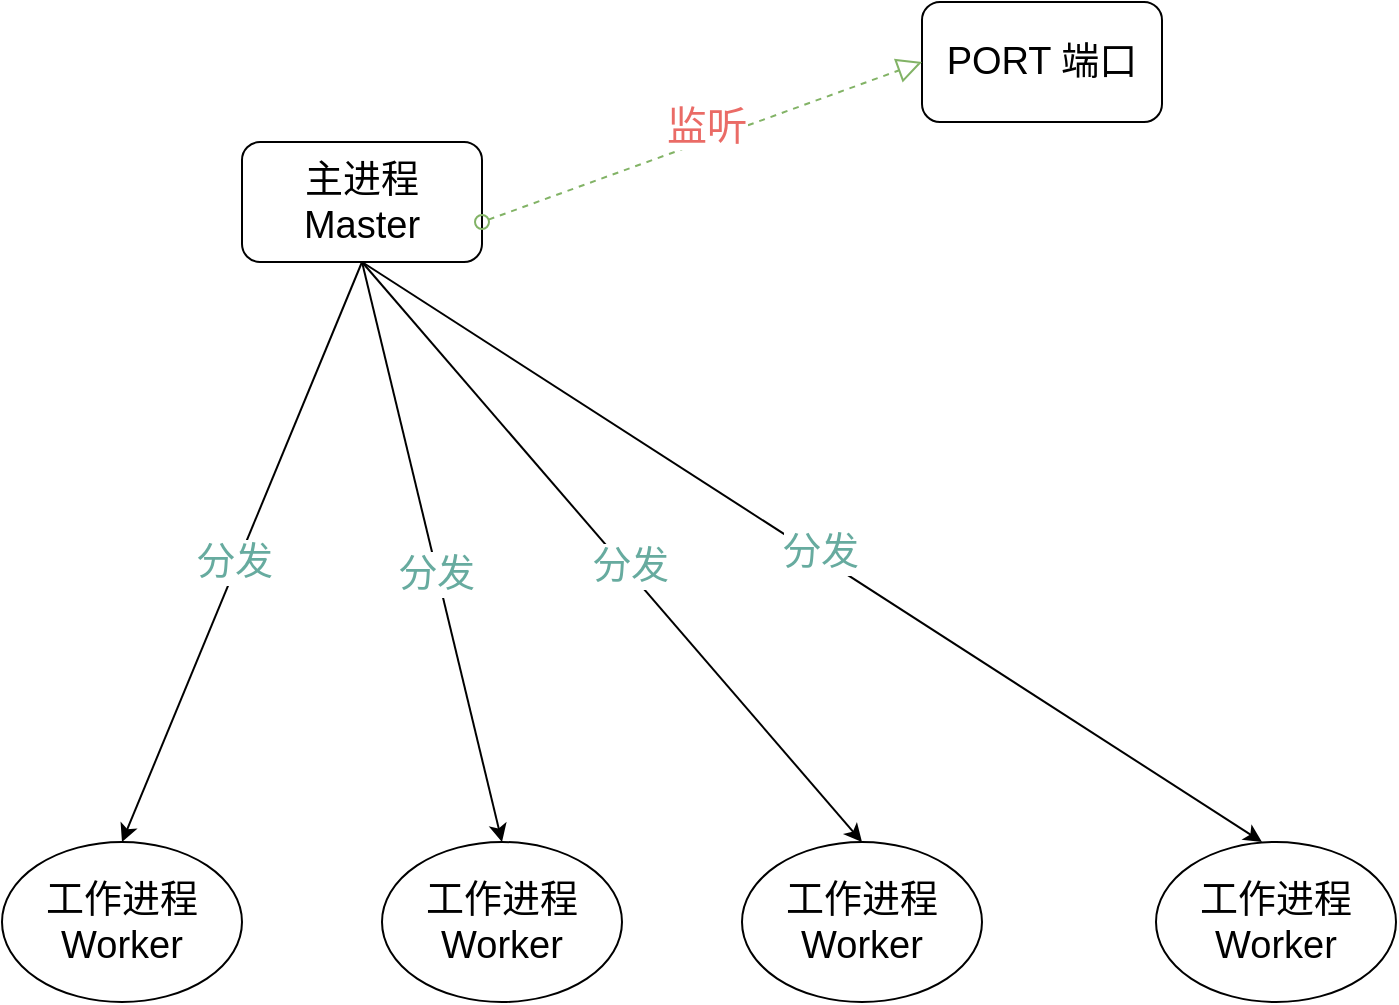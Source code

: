 <mxfile version="12.2.4" pages="1"><diagram id="hdCdDIkYu2gN71J9UzwY" name="Page-1"><mxGraphModel dx="1813" dy="617" grid="1" gridSize="10" guides="1" tooltips="1" connect="1" arrows="1" fold="1" page="1" pageScale="1" pageWidth="827" pageHeight="1169" math="0" shadow="0"><root><mxCell id="0"/><mxCell id="1" parent="0"/><mxCell id="2" value="主进程 Master" style="rounded=1;whiteSpace=wrap;html=1;fontSize=19;" parent="1" vertex="1"><mxGeometry x="80" y="120" width="120" height="60" as="geometry"/></mxCell><mxCell id="3" value="工作进程Worker" style="ellipse;whiteSpace=wrap;html=1;fontSize=19;" parent="1" vertex="1"><mxGeometry x="-40" y="470" width="120" height="80" as="geometry"/></mxCell><mxCell id="4" value="&lt;span style=&quot;font-size: 19px ; white-space: normal&quot;&gt;工作进程Worker&lt;/span&gt;" style="ellipse;whiteSpace=wrap;html=1;" parent="1" vertex="1"><mxGeometry x="150" y="470" width="120" height="80" as="geometry"/></mxCell><mxCell id="5" value="&lt;span style=&quot;font-size: 19px ; white-space: normal&quot;&gt;工作进程Worker&lt;/span&gt;" style="ellipse;whiteSpace=wrap;html=1;" parent="1" vertex="1"><mxGeometry x="330" y="470" width="120" height="80" as="geometry"/></mxCell><mxCell id="6" value="&lt;span style=&quot;font-size: 19px ; white-space: normal&quot;&gt;工作进程Worker&lt;/span&gt;" style="ellipse;whiteSpace=wrap;html=1;" parent="1" vertex="1"><mxGeometry x="537" y="470" width="120" height="80" as="geometry"/></mxCell><mxCell id="7" value="" style="endArrow=classic;html=1;exitX=0.5;exitY=1;exitDx=0;exitDy=0;entryX=0.5;entryY=0;entryDx=0;entryDy=0;" parent="1" source="2" target="3" edge="1"><mxGeometry width="50" height="50" relative="1" as="geometry"><mxPoint x="100" y="400" as="sourcePoint"/><mxPoint x="150" y="350" as="targetPoint"/></mxGeometry></mxCell><mxCell id="8" value="分发" style="text;html=1;resizable=0;points=[];align=center;verticalAlign=middle;labelBackgroundColor=#ffffff;fontSize=19;fontColor=#67AB9F;" parent="7" vertex="1" connectable="0"><mxGeometry x="0.035" y="-2" relative="1" as="geometry"><mxPoint as="offset"/></mxGeometry></mxCell><mxCell id="9" value="" style="endArrow=classic;html=1;entryX=0.5;entryY=0;entryDx=0;entryDy=0;" parent="1" target="4" edge="1"><mxGeometry width="50" height="50" relative="1" as="geometry"><mxPoint x="140" y="180" as="sourcePoint"/><mxPoint x="90" y="490" as="targetPoint"/></mxGeometry></mxCell><mxCell id="10" value="&lt;span style=&quot;color: rgb(103 , 171 , 159) ; font-size: 19px&quot;&gt;分发&lt;/span&gt;" style="text;html=1;resizable=0;points=[];align=center;verticalAlign=middle;labelBackgroundColor=#ffffff;" parent="9" vertex="1" connectable="0"><mxGeometry x="0.08" y="-1" relative="1" as="geometry"><mxPoint y="-1" as="offset"/></mxGeometry></mxCell><mxCell id="11" value="" style="endArrow=classic;html=1;exitX=0.5;exitY=1;exitDx=0;exitDy=0;entryX=0.5;entryY=0;entryDx=0;entryDy=0;" parent="1" source="2" edge="1"><mxGeometry width="50" height="50" relative="1" as="geometry"><mxPoint x="850" y="260" as="sourcePoint"/><mxPoint x="590" y="470" as="targetPoint"/></mxGeometry></mxCell><mxCell id="12" value="&lt;span style=&quot;color: rgb(103 , 171 , 159) ; font-size: 19px&quot;&gt;分发&lt;/span&gt;" style="text;html=1;resizable=0;points=[];align=center;verticalAlign=middle;labelBackgroundColor=#ffffff;" parent="11" vertex="1" connectable="0"><mxGeometry x="0.013" y="2" relative="1" as="geometry"><mxPoint as="offset"/></mxGeometry></mxCell><mxCell id="13" value="" style="endArrow=classic;html=1;entryX=0.5;entryY=0;entryDx=0;entryDy=0;" parent="1" target="5" edge="1"><mxGeometry width="50" height="50" relative="1" as="geometry"><mxPoint x="140" y="180" as="sourcePoint"/><mxPoint x="-10" y="460" as="targetPoint"/></mxGeometry></mxCell><mxCell id="14" value="&lt;span style=&quot;color: rgb(103 , 171 , 159) ; font-size: 19px&quot;&gt;分发&lt;/span&gt;" style="text;html=1;resizable=0;points=[];align=center;verticalAlign=middle;labelBackgroundColor=#ffffff;" parent="13" vertex="1" connectable="0"><mxGeometry x="0.05" y="3" relative="1" as="geometry"><mxPoint y="1" as="offset"/></mxGeometry></mxCell><mxCell id="15" value="&lt;font style=&quot;font-size: 19px&quot;&gt;PORT 端口&lt;/font&gt;" style="rounded=1;whiteSpace=wrap;html=1;" parent="1" vertex="1"><mxGeometry x="420" y="50" width="120" height="60" as="geometry"/></mxCell><mxCell id="16" value="" style="startArrow=oval;startFill=0;startSize=7;endArrow=block;endFill=0;endSize=10;dashed=1;html=1;fillColor=#d5e8d4;strokeColor=#82b366;entryX=0;entryY=0.5;entryDx=0;entryDy=0;" parent="1" target="15" edge="1"><mxGeometry width="100" relative="1" as="geometry"><mxPoint x="200" y="160" as="sourcePoint"/><mxPoint x="300" y="160" as="targetPoint"/></mxGeometry></mxCell><mxCell id="17" value="监听" style="text;html=1;resizable=0;points=[];align=center;verticalAlign=middle;labelBackgroundColor=#ffffff;fontColor=#EA6B66;fontSize=20;" parent="16" vertex="1" connectable="0"><mxGeometry x="-0.019" y="-4" relative="1" as="geometry"><mxPoint x="2.5" y="-14" as="offset"/></mxGeometry></mxCell></root></mxGraphModel></diagram></mxfile>